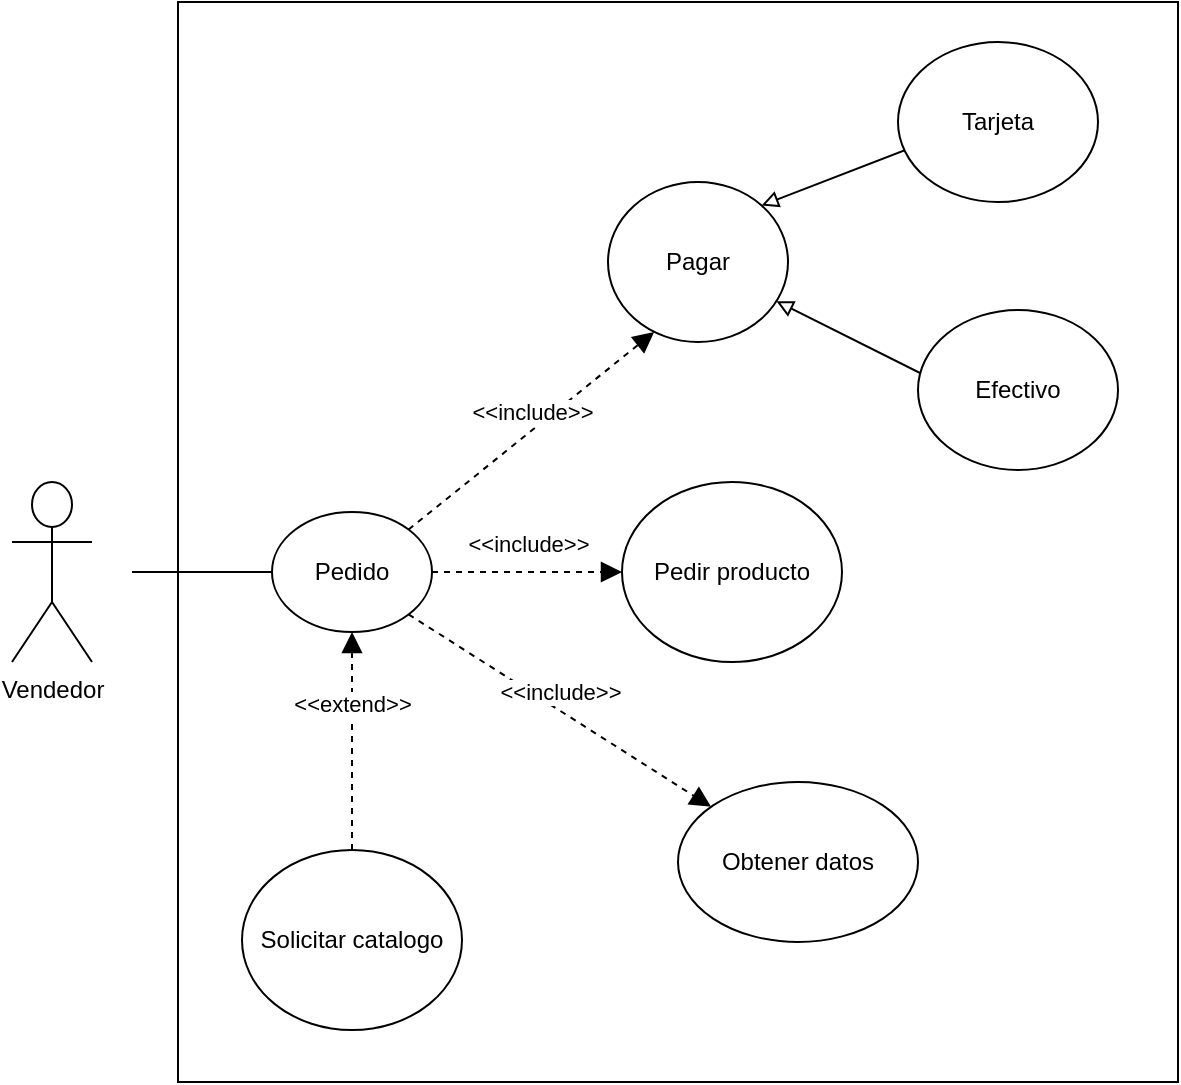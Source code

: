 <mxfile version="20.8.23" type="device"><diagram name="Página-1" id="1EqsbZGKNnD00ZiBNFYD"><mxGraphModel dx="1074" dy="586" grid="1" gridSize="10" guides="1" tooltips="1" connect="1" arrows="1" fold="1" page="1" pageScale="1" pageWidth="1169" pageHeight="827" math="0" shadow="0"><root><mxCell id="0"/><mxCell id="1" parent="0"/><mxCell id="9jUtG-1QBqv9I0BK0S_d-4" value="" style="rounded=0;whiteSpace=wrap;html=1;" vertex="1" parent="1"><mxGeometry x="376" y="144" width="500" height="540" as="geometry"/></mxCell><mxCell id="7y9ydjYpDOrD_u8-WSXX-1" value="Vendedor" style="shape=umlActor;verticalLabelPosition=bottom;verticalAlign=top;html=1;outlineConnect=0;" parent="1" vertex="1"><mxGeometry x="293" y="384" width="40" height="90" as="geometry"/></mxCell><mxCell id="7y9ydjYpDOrD_u8-WSXX-8" value="Obtener datos" style="ellipse;whiteSpace=wrap;html=1;" parent="1" vertex="1"><mxGeometry x="626" y="534" width="120" height="80" as="geometry"/></mxCell><mxCell id="7y9ydjYpDOrD_u8-WSXX-9" value="Pedir producto" style="ellipse;whiteSpace=wrap;html=1;" parent="1" vertex="1"><mxGeometry x="598" y="384" width="110" height="90" as="geometry"/></mxCell><mxCell id="7y9ydjYpDOrD_u8-WSXX-10" value="Pagar" style="ellipse;whiteSpace=wrap;html=1;" parent="1" vertex="1"><mxGeometry x="591" y="234" width="90" height="80" as="geometry"/></mxCell><mxCell id="7y9ydjYpDOrD_u8-WSXX-14" value="Solicitar catalogo" style="ellipse;whiteSpace=wrap;html=1;" parent="1" vertex="1"><mxGeometry x="408" y="568" width="110" height="90" as="geometry"/></mxCell><mxCell id="7y9ydjYpDOrD_u8-WSXX-15" value="" style="endArrow=none;html=1;rounded=0;startArrow=block;startFill=0;" parent="1" source="7y9ydjYpDOrD_u8-WSXX-10" edge="1"><mxGeometry width="50" height="50" relative="1" as="geometry"><mxPoint x="718" y="434" as="sourcePoint"/><mxPoint x="776" y="344" as="targetPoint"/></mxGeometry></mxCell><mxCell id="7y9ydjYpDOrD_u8-WSXX-17" value="Pedido" style="ellipse;whiteSpace=wrap;html=1;" parent="1" vertex="1"><mxGeometry x="423" y="399" width="80" height="60" as="geometry"/></mxCell><mxCell id="7y9ydjYpDOrD_u8-WSXX-19" value="" style="endArrow=none;html=1;rounded=0;entryX=0;entryY=0.5;entryDx=0;entryDy=0;entryPerimeter=0;" parent="1" target="7y9ydjYpDOrD_u8-WSXX-17" edge="1"><mxGeometry width="50" height="50" relative="1" as="geometry"><mxPoint x="353" y="429" as="sourcePoint"/><mxPoint x="683" y="474" as="targetPoint"/></mxGeometry></mxCell><mxCell id="7y9ydjYpDOrD_u8-WSXX-23" value="&amp;lt;&amp;lt;include&amp;gt;&amp;gt;" style="html=1;verticalAlign=bottom;endArrow=block;dashed=1;endSize=8;elbow=vertical;rounded=0;endFill=1;exitX=1;exitY=0;exitDx=0;exitDy=0;entryX=0.256;entryY=0.938;entryDx=0;entryDy=0;entryPerimeter=0;" parent="1" source="7y9ydjYpDOrD_u8-WSXX-17" target="7y9ydjYpDOrD_u8-WSXX-10" edge="1"><mxGeometry relative="1" as="geometry"><mxPoint x="773" y="324" as="sourcePoint"/><mxPoint x="653" y="334" as="targetPoint"/></mxGeometry></mxCell><mxCell id="7y9ydjYpDOrD_u8-WSXX-27" value="&amp;lt;&amp;lt;include&amp;gt;&amp;gt;" style="html=1;verticalAlign=bottom;endArrow=block;dashed=1;endSize=8;edgeStyle=elbowEdgeStyle;elbow=vertical;curved=0;rounded=0;endFill=1;exitX=1;exitY=0.5;exitDx=0;exitDy=0;entryX=0;entryY=0.5;entryDx=0;entryDy=0;" parent="1" source="7y9ydjYpDOrD_u8-WSXX-17" target="7y9ydjYpDOrD_u8-WSXX-9" edge="1"><mxGeometry y="5" relative="1" as="geometry"><mxPoint x="593" y="434" as="sourcePoint"/><mxPoint x="523" y="384" as="targetPoint"/><mxPoint as="offset"/></mxGeometry></mxCell><mxCell id="7y9ydjYpDOrD_u8-WSXX-28" value="&amp;lt;&amp;lt;include&amp;gt;&amp;gt;" style="html=1;verticalAlign=bottom;endArrow=block;dashed=1;endSize=8;elbow=vertical;rounded=0;exitX=1;exitY=1;exitDx=0;exitDy=0;endFill=1;" parent="1" source="7y9ydjYpDOrD_u8-WSXX-17" target="7y9ydjYpDOrD_u8-WSXX-8" edge="1"><mxGeometry relative="1" as="geometry"><mxPoint x="673" y="344.0" as="sourcePoint"/><mxPoint x="753" y="504" as="targetPoint"/></mxGeometry></mxCell><mxCell id="7y9ydjYpDOrD_u8-WSXX-30" value="&amp;lt;&amp;lt;extend&amp;gt;&amp;gt;" style="html=1;verticalAlign=bottom;endArrow=block;dashed=1;endSize=8;elbow=vertical;rounded=0;endFill=1;exitX=0.5;exitY=0;exitDx=0;exitDy=0;entryX=0.5;entryY=1;entryDx=0;entryDy=0;" parent="1" source="7y9ydjYpDOrD_u8-WSXX-14" target="7y9ydjYpDOrD_u8-WSXX-17" edge="1"><mxGeometry x="0.174" relative="1" as="geometry"><mxPoint x="498" y="494" as="sourcePoint"/><mxPoint x="593.0" y="494" as="targetPoint"/><mxPoint as="offset"/></mxGeometry></mxCell><mxCell id="9jUtG-1QBqv9I0BK0S_d-1" value="" style="endArrow=none;html=1;rounded=0;exitX=1;exitY=0;exitDx=0;exitDy=0;startArrow=block;startFill=0;targetPerimeterSpacing=0;jumpSize=6;strokeWidth=1;" edge="1" parent="1" source="7y9ydjYpDOrD_u8-WSXX-10"><mxGeometry width="50" height="50" relative="1" as="geometry"><mxPoint x="676" y="244" as="sourcePoint"/><mxPoint x="776" y="204" as="targetPoint"/></mxGeometry></mxCell><mxCell id="9jUtG-1QBqv9I0BK0S_d-2" value="Tarjeta" style="ellipse;whiteSpace=wrap;html=1;" vertex="1" parent="1"><mxGeometry x="736" y="164" width="100" height="80" as="geometry"/></mxCell><mxCell id="9jUtG-1QBqv9I0BK0S_d-3" value="Efectivo" style="ellipse;whiteSpace=wrap;html=1;" vertex="1" parent="1"><mxGeometry x="746" y="298" width="100" height="80" as="geometry"/></mxCell></root></mxGraphModel></diagram></mxfile>
